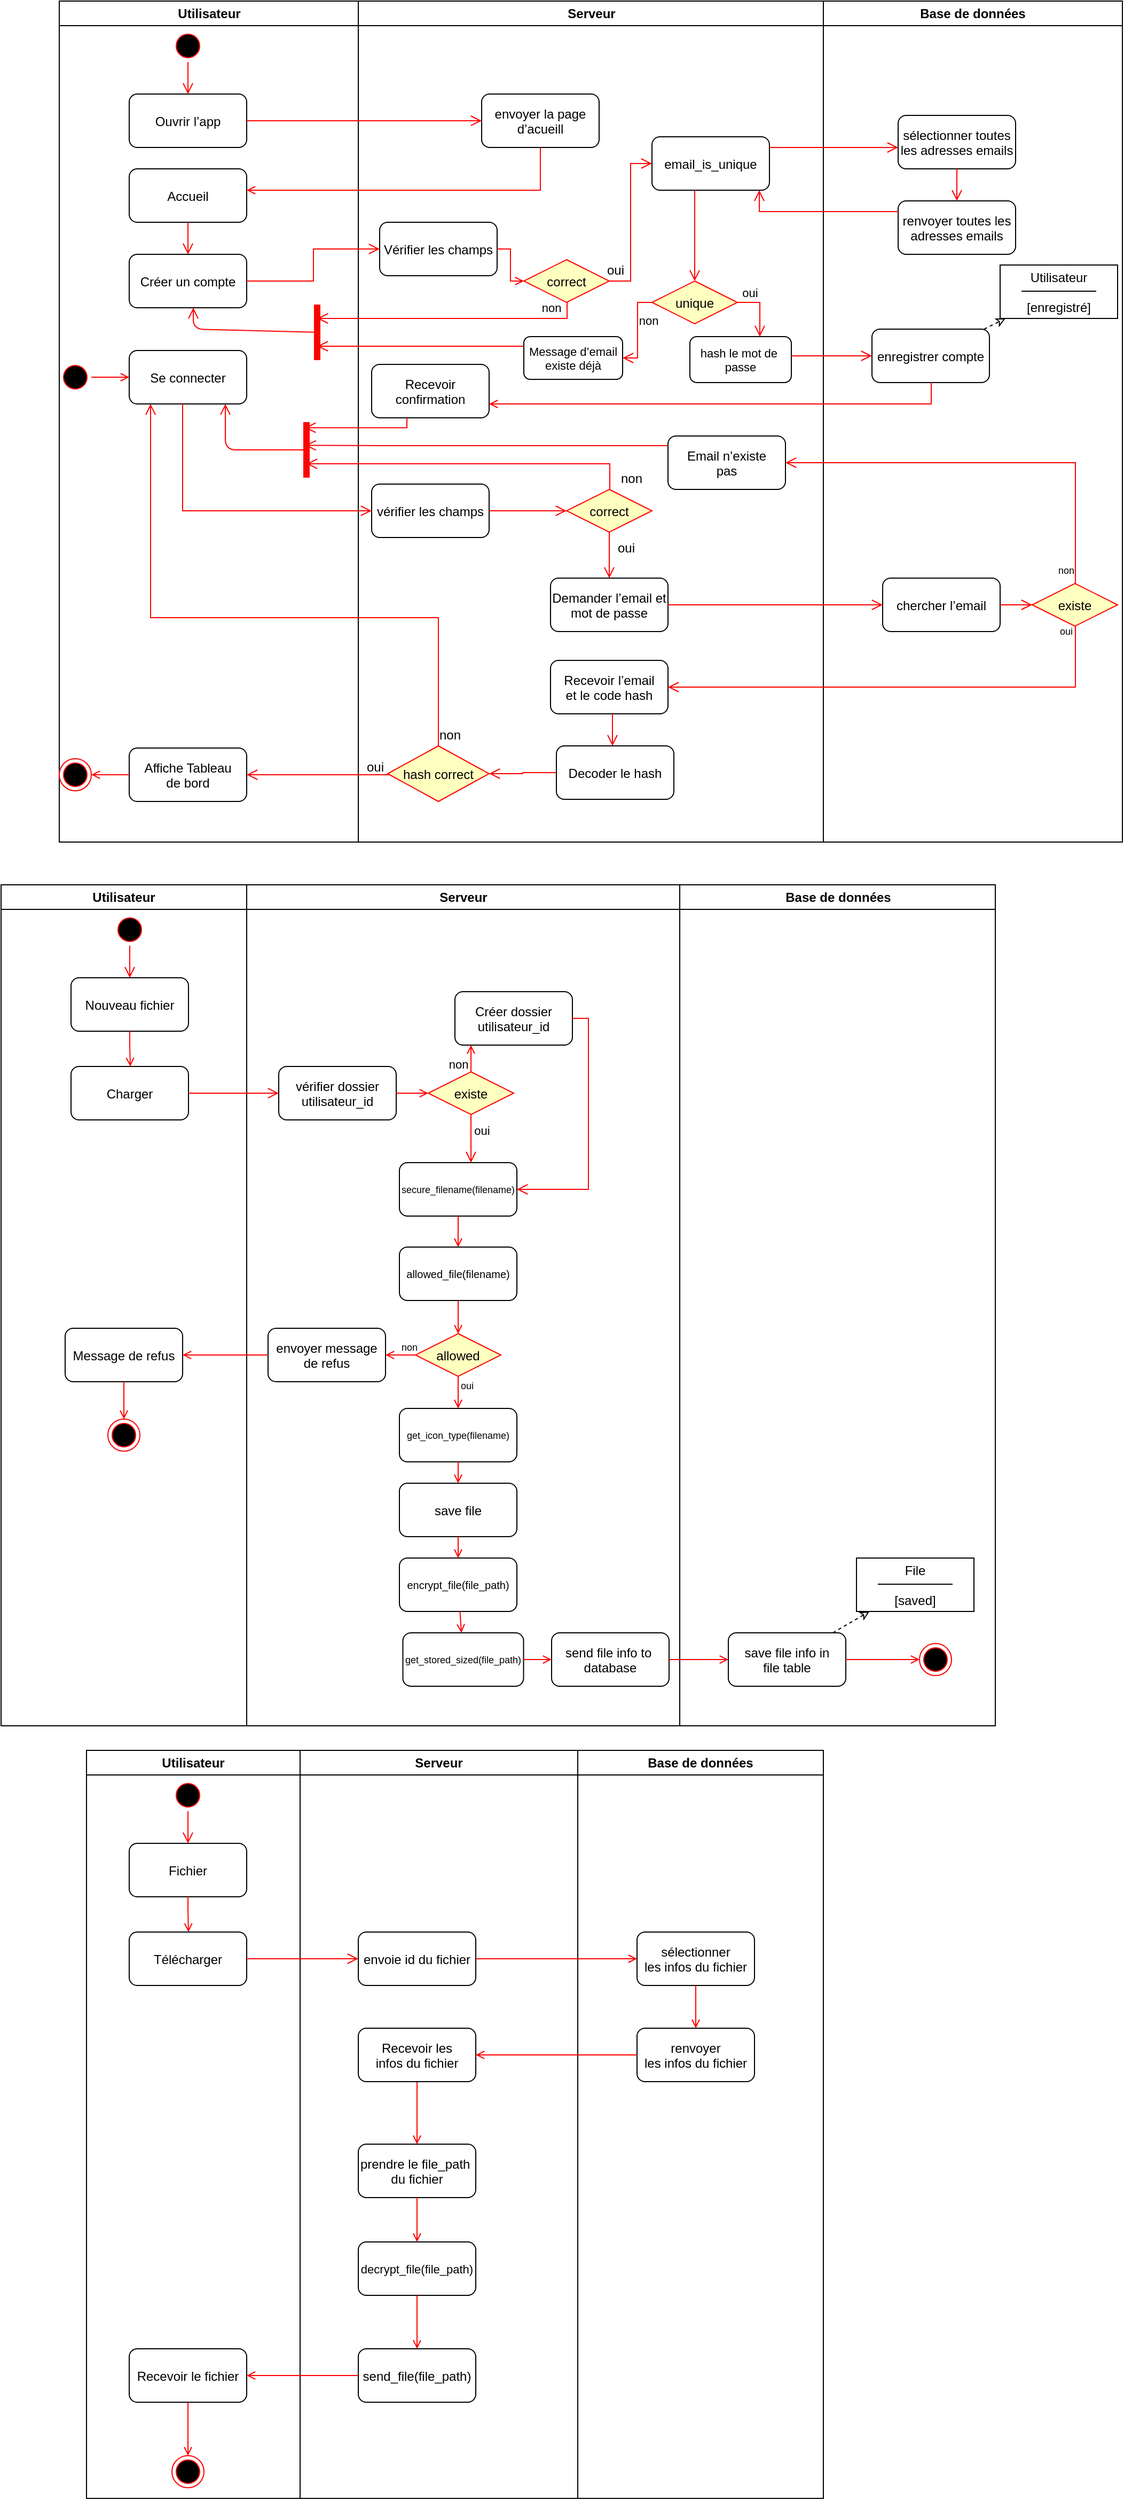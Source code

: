 <mxfile version="14.8.0" type="github">
  <diagram name="Page-1" id="e7e014a7-5840-1c2e-5031-d8a46d1fe8dd">
    <mxGraphModel dx="1650" dy="1030" grid="1" gridSize="10" guides="1" tooltips="1" connect="1" arrows="1" fold="1" page="1" pageScale="1" pageWidth="1169" pageHeight="826" background="none" math="0" shadow="0">
      <root>
        <mxCell id="0" />
        <mxCell id="1" parent="0" />
        <mxCell id="2" value="Utilisateur" style="swimlane;whiteSpace=wrap" parent="1" vertex="1">
          <mxGeometry x="164.5" y="23" width="280" height="787" as="geometry" />
        </mxCell>
        <mxCell id="5" value="" style="ellipse;shape=startState;fillColor=#000000;strokeColor=#ff0000;" parent="2" vertex="1">
          <mxGeometry x="105.5" y="27" width="30" height="30" as="geometry" />
        </mxCell>
        <mxCell id="1L8sxUJ_vTBAiF3x8-e7-41" value="Ouvrir l’app" style="rounded=1;" vertex="1" parent="2">
          <mxGeometry x="65.5" y="87" width="110" height="50" as="geometry" />
        </mxCell>
        <mxCell id="1L8sxUJ_vTBAiF3x8-e7-42" value="" style="edgeStyle=elbowEdgeStyle;elbow=horizontal;verticalAlign=bottom;endArrow=open;endSize=8;strokeColor=#FF0000;endFill=1;rounded=0" edge="1" parent="2" source="5" target="1L8sxUJ_vTBAiF3x8-e7-41">
          <mxGeometry x="-65" y="24" as="geometry">
            <mxPoint x="115" y="117" as="targetPoint" />
            <mxPoint x="114.5" y="77" as="sourcePoint" />
          </mxGeometry>
        </mxCell>
        <mxCell id="1L8sxUJ_vTBAiF3x8-e7-44" value="Accueil" style="rounded=1;" vertex="1" parent="2">
          <mxGeometry x="65.5" y="157" width="110" height="50" as="geometry" />
        </mxCell>
        <mxCell id="1L8sxUJ_vTBAiF3x8-e7-48" value="" style="edgeStyle=elbowEdgeStyle;elbow=horizontal;verticalAlign=bottom;endArrow=open;endSize=8;strokeColor=#FF0000;endFill=1;rounded=0" edge="1" target="1L8sxUJ_vTBAiF3x8-e7-49" parent="2" source="1L8sxUJ_vTBAiF3x8-e7-44">
          <mxGeometry x="-65" y="191" as="geometry">
            <mxPoint x="115" y="284" as="targetPoint" />
            <mxPoint x="285" y="247.0" as="sourcePoint" />
          </mxGeometry>
        </mxCell>
        <mxCell id="1L8sxUJ_vTBAiF3x8-e7-49" value="Créer un compte" style="rounded=1;" vertex="1" parent="2">
          <mxGeometry x="65.5" y="237" width="110" height="50" as="geometry" />
        </mxCell>
        <mxCell id="1L8sxUJ_vTBAiF3x8-e7-61" value="Se connecter" style="rounded=1;" vertex="1" parent="2">
          <mxGeometry x="65.5" y="327" width="110" height="50" as="geometry" />
        </mxCell>
        <mxCell id="1L8sxUJ_vTBAiF3x8-e7-72" value="" style="ellipse;shape=startState;fillColor=#000000;strokeColor=#ff0000;" vertex="1" parent="2">
          <mxGeometry y="337" width="30" height="30" as="geometry" />
        </mxCell>
        <mxCell id="1L8sxUJ_vTBAiF3x8-e7-73" value="" style="endArrow=open;strokeColor=#FF0000;endFill=1;rounded=0" edge="1" source="1L8sxUJ_vTBAiF3x8-e7-72" parent="2" target="1L8sxUJ_vTBAiF3x8-e7-61">
          <mxGeometry relative="1" as="geometry">
            <mxPoint x="185.5" y="366.8" as="targetPoint" />
          </mxGeometry>
        </mxCell>
        <mxCell id="1L8sxUJ_vTBAiF3x8-e7-89" value="Affiche Tableau &#xa;de bord" style="rounded=1;" vertex="1" parent="2">
          <mxGeometry x="65.5" y="699" width="110" height="50" as="geometry" />
        </mxCell>
        <mxCell id="38" value="" style="ellipse;shape=endState;fillColor=#000000;strokeColor=#ff0000" parent="2" vertex="1">
          <mxGeometry y="709" width="30" height="30" as="geometry" />
        </mxCell>
        <mxCell id="1L8sxUJ_vTBAiF3x8-e7-202" value="" style="endArrow=open;strokeColor=#FF0000;endFill=1;rounded=0;entryX=1;entryY=0.5;entryDx=0;entryDy=0;" edge="1" parent="2" source="1L8sxUJ_vTBAiF3x8-e7-89" target="38">
          <mxGeometry relative="1" as="geometry">
            <mxPoint x="350.5" y="1567" as="sourcePoint" />
            <mxPoint x="350.5" y="1597" as="targetPoint" />
          </mxGeometry>
        </mxCell>
        <mxCell id="3" value="Serveur" style="swimlane;whiteSpace=wrap" parent="1" vertex="1">
          <mxGeometry x="444.5" y="23" width="435.5" height="787" as="geometry" />
        </mxCell>
        <mxCell id="15" value="envoyer la page&#xa;d’acueill" style="rounded=1;" parent="3" vertex="1">
          <mxGeometry x="115.5" y="87" width="110" height="50" as="geometry" />
        </mxCell>
        <mxCell id="1L8sxUJ_vTBAiF3x8-e7-50" value="Vérifier les champs" style="rounded=1;" vertex="1" parent="3">
          <mxGeometry x="20" y="207" width="110" height="50" as="geometry" />
        </mxCell>
        <mxCell id="1L8sxUJ_vTBAiF3x8-e7-51" value="correct" style="rhombus;fillColor=#ffffc0;strokeColor=#ff0000;" vertex="1" parent="3">
          <mxGeometry x="155" y="242" width="80" height="40" as="geometry" />
        </mxCell>
        <mxCell id="1L8sxUJ_vTBAiF3x8-e7-52" value="" style="endArrow=open;strokeColor=#FF0000;endFill=1;rounded=0;edgeStyle=orthogonalEdgeStyle;" edge="1" source="1L8sxUJ_vTBAiF3x8-e7-50" target="1L8sxUJ_vTBAiF3x8-e7-51" parent="3">
          <mxGeometry relative="1" as="geometry" />
        </mxCell>
        <mxCell id="1L8sxUJ_vTBAiF3x8-e7-56" value="hash le mot de &#xa;passe" style="rounded=1;fontSize=11;" vertex="1" parent="3">
          <mxGeometry x="310.5" y="314" width="95" height="43" as="geometry" />
        </mxCell>
        <mxCell id="1L8sxUJ_vTBAiF3x8-e7-54" value="" style="edgeStyle=elbowEdgeStyle;elbow=horizontal;verticalAlign=bottom;endArrow=open;endSize=8;strokeColor=#FF0000;endFill=1;rounded=0" edge="1" parent="3" source="1L8sxUJ_vTBAiF3x8-e7-51" target="1L8sxUJ_vTBAiF3x8-e7-268">
          <mxGeometry x="-139.5" y="387" as="geometry">
            <mxPoint x="205.5" y="357" as="targetPoint" />
            <mxPoint x="40" y="440" as="sourcePoint" />
          </mxGeometry>
        </mxCell>
        <mxCell id="1L8sxUJ_vTBAiF3x8-e7-64" value="vérifier les champs" style="rounded=1;" vertex="1" parent="3">
          <mxGeometry x="12.5" y="452" width="110" height="50" as="geometry" />
        </mxCell>
        <mxCell id="1L8sxUJ_vTBAiF3x8-e7-66" value="correct" style="rhombus;fillColor=#ffffc0;strokeColor=#ff0000;" vertex="1" parent="3">
          <mxGeometry x="195" y="457" width="80" height="40" as="geometry" />
        </mxCell>
        <mxCell id="1L8sxUJ_vTBAiF3x8-e7-68" value="non" style="text;html=1;align=center;verticalAlign=middle;resizable=0;points=[];autosize=1;strokeColor=none;" vertex="1" parent="3">
          <mxGeometry x="235" y="437" width="40" height="20" as="geometry" />
        </mxCell>
        <mxCell id="1L8sxUJ_vTBAiF3x8-e7-70" value="oui" style="text;html=1;align=center;verticalAlign=middle;resizable=0;points=[];autosize=1;strokeColor=none;" vertex="1" parent="3">
          <mxGeometry x="225.5" y="242" width="30" height="20" as="geometry" />
        </mxCell>
        <mxCell id="1L8sxUJ_vTBAiF3x8-e7-74" value="" style="edgeStyle=elbowEdgeStyle;elbow=horizontal;verticalAlign=bottom;endArrow=open;endSize=8;strokeColor=#FF0000;endFill=1;rounded=0" edge="1" parent="3" source="1L8sxUJ_vTBAiF3x8-e7-64" target="1L8sxUJ_vTBAiF3x8-e7-66">
          <mxGeometry x="-139.5" y="387" as="geometry">
            <mxPoint x="90" y="617" as="targetPoint" />
            <mxPoint x="90" y="560" as="sourcePoint" />
          </mxGeometry>
        </mxCell>
        <mxCell id="1L8sxUJ_vTBAiF3x8-e7-78" value="oui" style="text;html=1;align=center;verticalAlign=middle;resizable=0;points=[];autosize=1;strokeColor=none;" vertex="1" parent="3">
          <mxGeometry x="235" y="502" width="30" height="20" as="geometry" />
        </mxCell>
        <mxCell id="1L8sxUJ_vTBAiF3x8-e7-75" value="Demander l’email et&#xa;mot de passe" style="rounded=1;" vertex="1" parent="3">
          <mxGeometry x="180" y="540" width="110" height="50" as="geometry" />
        </mxCell>
        <mxCell id="1L8sxUJ_vTBAiF3x8-e7-77" value="" style="edgeStyle=elbowEdgeStyle;elbow=horizontal;verticalAlign=bottom;endArrow=open;endSize=8;strokeColor=#FF0000;endFill=1;rounded=0" edge="1" parent="3" source="1L8sxUJ_vTBAiF3x8-e7-66" target="1L8sxUJ_vTBAiF3x8-e7-75">
          <mxGeometry x="-129.5" y="397" as="geometry">
            <mxPoint x="619.5" y="495" as="targetPoint" />
            <mxPoint x="594.5" y="495" as="sourcePoint" />
          </mxGeometry>
        </mxCell>
        <mxCell id="1L8sxUJ_vTBAiF3x8-e7-84" value="Recevoir l’email&#xa;et le code hash" style="rounded=1;" vertex="1" parent="3">
          <mxGeometry x="180" y="617" width="110" height="50" as="geometry" />
        </mxCell>
        <mxCell id="1L8sxUJ_vTBAiF3x8-e7-85" value="Decoder le hash" style="rounded=1;" vertex="1" parent="3">
          <mxGeometry x="185.5" y="697" width="110" height="50" as="geometry" />
        </mxCell>
        <mxCell id="1L8sxUJ_vTBAiF3x8-e7-86" value="" style="edgeStyle=elbowEdgeStyle;elbow=horizontal;verticalAlign=bottom;endArrow=open;endSize=8;strokeColor=#FF0000;endFill=1;rounded=0" edge="1" parent="3" source="1L8sxUJ_vTBAiF3x8-e7-84" target="1L8sxUJ_vTBAiF3x8-e7-85">
          <mxGeometry x="-119.5" y="427" as="geometry">
            <mxPoint x="660" y="560" as="targetPoint" />
            <mxPoint x="660" y="534.75" as="sourcePoint" />
          </mxGeometry>
        </mxCell>
        <mxCell id="1L8sxUJ_vTBAiF3x8-e7-87" value="hash correct" style="rhombus;fillColor=#ffffc0;strokeColor=#ff0000;" vertex="1" parent="3">
          <mxGeometry x="27.5" y="697" width="95" height="52" as="geometry" />
        </mxCell>
        <mxCell id="1L8sxUJ_vTBAiF3x8-e7-88" value="" style="edgeStyle=elbowEdgeStyle;elbow=horizontal;verticalAlign=bottom;endArrow=open;endSize=8;strokeColor=#FF0000;endFill=1;rounded=0" edge="1" parent="3" source="1L8sxUJ_vTBAiF3x8-e7-85" target="1L8sxUJ_vTBAiF3x8-e7-87">
          <mxGeometry x="-119.5" y="427" as="geometry">
            <mxPoint x="660" y="560" as="targetPoint" />
            <mxPoint x="660" y="534.75" as="sourcePoint" />
          </mxGeometry>
        </mxCell>
        <mxCell id="1L8sxUJ_vTBAiF3x8-e7-90" value="oui" style="text;html=1;align=center;verticalAlign=middle;resizable=0;points=[];autosize=1;strokeColor=none;" vertex="1" parent="3">
          <mxGeometry x="0.5" y="707" width="30" height="20" as="geometry" />
        </mxCell>
        <mxCell id="1L8sxUJ_vTBAiF3x8-e7-92" value="non" style="text;html=1;align=center;verticalAlign=middle;resizable=0;points=[];autosize=1;strokeColor=none;" vertex="1" parent="3">
          <mxGeometry x="65.5" y="677" width="40" height="20" as="geometry" />
        </mxCell>
        <mxCell id="1L8sxUJ_vTBAiF3x8-e7-97" value="Recevoir &#xa;confirmation" style="rounded=1;" vertex="1" parent="3">
          <mxGeometry x="12.5" y="340" width="110" height="50" as="geometry" />
        </mxCell>
        <mxCell id="1L8sxUJ_vTBAiF3x8-e7-213" value="Email n’existe&#xa;pas" style="rounded=1;" vertex="1" parent="3">
          <mxGeometry x="290" y="407" width="110" height="50" as="geometry" />
        </mxCell>
        <mxCell id="1L8sxUJ_vTBAiF3x8-e7-268" value="email_is_unique" style="rounded=1;" vertex="1" parent="3">
          <mxGeometry x="275" y="127" width="110" height="50" as="geometry" />
        </mxCell>
        <mxCell id="1L8sxUJ_vTBAiF3x8-e7-269" value="unique" style="rhombus;fillColor=#ffffc0;strokeColor=#ff0000;" vertex="1" parent="3">
          <mxGeometry x="275" y="262" width="80" height="40" as="geometry" />
        </mxCell>
        <mxCell id="1L8sxUJ_vTBAiF3x8-e7-270" value="" style="edgeStyle=elbowEdgeStyle;elbow=horizontal;verticalAlign=bottom;endArrow=open;endSize=8;strokeColor=#FF0000;endFill=1;rounded=0" edge="1" parent="3" source="1L8sxUJ_vTBAiF3x8-e7-268" target="1L8sxUJ_vTBAiF3x8-e7-269">
          <mxGeometry x="-129.5" y="397" as="geometry">
            <mxPoint x="729.5" y="250" as="targetPoint" />
            <mxPoint x="699.5" y="295.0" as="sourcePoint" />
            <Array as="points">
              <mxPoint x="315" y="217" />
            </Array>
          </mxGeometry>
        </mxCell>
        <mxCell id="1L8sxUJ_vTBAiF3x8-e7-272" value="" style="edgeStyle=orthogonalEdgeStyle;verticalAlign=bottom;endArrow=open;endSize=8;strokeColor=#FF0000;endFill=1;rounded=0" edge="1" parent="3" source="1L8sxUJ_vTBAiF3x8-e7-269" target="1L8sxUJ_vTBAiF3x8-e7-56">
          <mxGeometry x="-564" y="384" as="geometry">
            <mxPoint x="339.5" y="277" as="targetPoint" />
            <mxPoint x="358.5" y="282" as="sourcePoint" />
            <Array as="points">
              <mxPoint x="376" y="282" />
            </Array>
          </mxGeometry>
        </mxCell>
        <mxCell id="1L8sxUJ_vTBAiF3x8-e7-273" value="oui" style="edgeLabel;html=1;align=center;verticalAlign=middle;resizable=0;points=[];fontSize=11;" vertex="1" connectable="0" parent="1L8sxUJ_vTBAiF3x8-e7-272">
          <mxGeometry relative="1" as="geometry">
            <mxPoint x="-10" y="-15" as="offset" />
          </mxGeometry>
        </mxCell>
        <mxCell id="1L8sxUJ_vTBAiF3x8-e7-308" value="Message d’email &#xa;existe déjà" style="rounded=1;fontSize=11;" vertex="1" parent="3">
          <mxGeometry x="155" y="314" width="92.5" height="40" as="geometry" />
        </mxCell>
        <mxCell id="1L8sxUJ_vTBAiF3x8-e7-277" value="" style="edgeStyle=elbowEdgeStyle;elbow=horizontal;verticalAlign=bottom;endArrow=open;endSize=8;strokeColor=#FF0000;endFill=1;rounded=0" edge="1" parent="3" source="1L8sxUJ_vTBAiF3x8-e7-269" target="1L8sxUJ_vTBAiF3x8-e7-308">
          <mxGeometry x="-534" y="414" as="geometry">
            <mxPoint x="225.5" y="307" as="targetPoint" />
            <mxPoint x="369.741" y="282" as="sourcePoint" />
          </mxGeometry>
        </mxCell>
        <mxCell id="1L8sxUJ_vTBAiF3x8-e7-309" value="non" style="edgeLabel;html=1;align=center;verticalAlign=middle;resizable=0;points=[];fontSize=11;" vertex="1" connectable="0" parent="1L8sxUJ_vTBAiF3x8-e7-277">
          <mxGeometry relative="1" as="geometry">
            <mxPoint x="10" y="-10" as="offset" />
          </mxGeometry>
        </mxCell>
        <mxCell id="4" value="Base de données" style="swimlane;whiteSpace=wrap" parent="1" vertex="1">
          <mxGeometry x="880" y="23" width="280" height="787" as="geometry" />
        </mxCell>
        <mxCell id="33" value="enregistrer compte" style="rounded=1;" parent="4" vertex="1">
          <mxGeometry x="45.5" y="307" width="110" height="50" as="geometry" />
        </mxCell>
        <mxCell id="1L8sxUJ_vTBAiF3x8-e7-79" value="chercher l’email" style="rounded=1;" vertex="1" parent="4">
          <mxGeometry x="55.5" y="540" width="110" height="50" as="geometry" />
        </mxCell>
        <mxCell id="1L8sxUJ_vTBAiF3x8-e7-81" value="existe" style="rhombus;fillColor=#ffffc0;strokeColor=#ff0000;" vertex="1" parent="4">
          <mxGeometry x="195.5" y="545" width="80" height="40" as="geometry" />
        </mxCell>
        <mxCell id="1L8sxUJ_vTBAiF3x8-e7-82" value="" style="edgeStyle=elbowEdgeStyle;elbow=horizontal;verticalAlign=bottom;endArrow=open;endSize=8;strokeColor=#FF0000;endFill=1;rounded=0" edge="1" parent="4" source="1L8sxUJ_vTBAiF3x8-e7-79" target="1L8sxUJ_vTBAiF3x8-e7-81">
          <mxGeometry x="-204" y="400" as="geometry">
            <mxPoint x="241" y="525" as="targetPoint" />
            <mxPoint x="175.5" y="525" as="sourcePoint" />
          </mxGeometry>
        </mxCell>
        <mxCell id="1L8sxUJ_vTBAiF3x8-e7-94" value="Utilisateur&#xa;&#xa;[enregistré]" style="" vertex="1" parent="4">
          <mxGeometry x="165.5" y="247" width="110" height="50" as="geometry" />
        </mxCell>
        <mxCell id="1L8sxUJ_vTBAiF3x8-e7-93" value="" style="html=1;verticalAlign=bottom;endArrow=classic;dashed=1;endFill=0;" edge="1" parent="4" source="33" target="1L8sxUJ_vTBAiF3x8-e7-94">
          <mxGeometry width="80" relative="1" as="geometry">
            <mxPoint x="200" y="367" as="sourcePoint" />
            <mxPoint x="205.5" y="387" as="targetPoint" />
          </mxGeometry>
        </mxCell>
        <mxCell id="1L8sxUJ_vTBAiF3x8-e7-96" value="" style="endArrow=none;html=1;" edge="1" parent="4">
          <mxGeometry width="50" height="50" relative="1" as="geometry">
            <mxPoint x="185.5" y="271.5" as="sourcePoint" />
            <mxPoint x="255.5" y="271.5" as="targetPoint" />
          </mxGeometry>
        </mxCell>
        <mxCell id="1L8sxUJ_vTBAiF3x8-e7-274" value="sélectionner toutes &#xa;les adresses emails" style="rounded=1;" vertex="1" parent="4">
          <mxGeometry x="70" y="107" width="110" height="50" as="geometry" />
        </mxCell>
        <mxCell id="1L8sxUJ_vTBAiF3x8-e7-316" value="renvoyer toutes les&#xa;adresses emails" style="rounded=1;" vertex="1" parent="4">
          <mxGeometry x="70" y="187" width="110" height="50" as="geometry" />
        </mxCell>
        <mxCell id="1L8sxUJ_vTBAiF3x8-e7-317" value="" style="edgeStyle=elbowEdgeStyle;elbow=horizontal;verticalAlign=bottom;endArrow=open;endSize=8;strokeColor=#FF0000;endFill=1;rounded=0" edge="1" parent="4" source="1L8sxUJ_vTBAiF3x8-e7-274" target="1L8sxUJ_vTBAiF3x8-e7-316">
          <mxGeometry x="-979.5" y="404" as="geometry">
            <mxPoint x="90" y="157" as="targetPoint" />
            <mxPoint x="-20" y="157" as="sourcePoint" />
            <Array as="points">
              <mxPoint x="110" y="197" />
              <mxPoint x="20" y="157" />
            </Array>
          </mxGeometry>
        </mxCell>
        <mxCell id="1L8sxUJ_vTBAiF3x8-e7-43" value="" style="edgeStyle=elbowEdgeStyle;elbow=horizontal;verticalAlign=bottom;endArrow=open;endSize=8;strokeColor=#FF0000;endFill=1;rounded=0" edge="1" parent="1" source="1L8sxUJ_vTBAiF3x8-e7-41" target="15">
          <mxGeometry x="289.5" y="200" as="geometry">
            <mxPoint x="460" y="135" as="targetPoint" />
            <mxPoint x="469" y="253" as="sourcePoint" />
          </mxGeometry>
        </mxCell>
        <mxCell id="1L8sxUJ_vTBAiF3x8-e7-45" value="" style="endArrow=open;strokeColor=#FF0000;endFill=1;rounded=0;edgeStyle=orthogonalEdgeStyle;" edge="1" parent="1" source="15" target="1L8sxUJ_vTBAiF3x8-e7-44">
          <mxGeometry relative="1" as="geometry">
            <mxPoint x="974" y="193.0" as="sourcePoint" />
            <mxPoint x="974" y="276" as="targetPoint" />
            <Array as="points">
              <mxPoint x="615" y="200" />
            </Array>
          </mxGeometry>
        </mxCell>
        <mxCell id="1L8sxUJ_vTBAiF3x8-e7-53" value="" style="edgeStyle=elbowEdgeStyle;elbow=horizontal;verticalAlign=bottom;endArrow=open;endSize=8;strokeColor=#FF0000;endFill=1;rounded=0" edge="1" parent="1" source="1L8sxUJ_vTBAiF3x8-e7-49" target="1L8sxUJ_vTBAiF3x8-e7-50">
          <mxGeometry x="305" y="410" as="geometry">
            <mxPoint x="484.794" y="503" as="targetPoint" />
            <mxPoint x="484.5" y="463" as="sourcePoint" />
          </mxGeometry>
        </mxCell>
        <mxCell id="1L8sxUJ_vTBAiF3x8-e7-57" value="" style="edgeStyle=elbowEdgeStyle;elbow=horizontal;verticalAlign=bottom;endArrow=open;endSize=8;strokeColor=#FF0000;endFill=1;rounded=0;entryX=0.25;entryY=0.5;entryDx=0;entryDy=0;entryPerimeter=0;" edge="1" parent="1" source="1L8sxUJ_vTBAiF3x8-e7-51" target="1L8sxUJ_vTBAiF3x8-e7-311">
          <mxGeometry x="140.59" y="212.4" as="geometry">
            <mxPoint x="650.09" y="205.4" as="targetPoint" />
            <mxPoint x="650.384" y="130.003" as="sourcePoint" />
            <Array as="points">
              <mxPoint x="640" y="330" />
              <mxPoint x="320" y="240" />
              <mxPoint x="520" y="240" />
            </Array>
          </mxGeometry>
        </mxCell>
        <mxCell id="1L8sxUJ_vTBAiF3x8-e7-314" value="non" style="edgeLabel;html=1;align=center;verticalAlign=middle;resizable=0;points=[];fontSize=11;" vertex="1" connectable="0" parent="1L8sxUJ_vTBAiF3x8-e7-57">
          <mxGeometry relative="1" as="geometry">
            <mxPoint x="94" y="-10" as="offset" />
          </mxGeometry>
        </mxCell>
        <mxCell id="1L8sxUJ_vTBAiF3x8-e7-62" value="" style="edgeStyle=elbowEdgeStyle;elbow=horizontal;verticalAlign=bottom;endArrow=open;endSize=8;strokeColor=#FF0000;endFill=1;rounded=0;entryX=0.101;entryY=0.747;entryDx=0;entryDy=0;entryPerimeter=0;" edge="1" parent="1" source="1L8sxUJ_vTBAiF3x8-e7-97" target="1L8sxUJ_vTBAiF3x8-e7-216">
          <mxGeometry x="305" y="410" as="geometry">
            <mxPoint x="400" y="410" as="targetPoint" />
            <mxPoint x="529.5" y="362.5" as="sourcePoint" />
            <Array as="points">
              <mxPoint x="490" y="410" />
              <mxPoint x="460" y="363" />
              <mxPoint x="480" y="355" />
              <mxPoint x="390" y="355" />
              <mxPoint x="610" y="450" />
            </Array>
          </mxGeometry>
        </mxCell>
        <mxCell id="1L8sxUJ_vTBAiF3x8-e7-63" value="" style="edgeStyle=elbowEdgeStyle;elbow=horizontal;verticalAlign=bottom;endArrow=open;endSize=8;strokeColor=#FF0000;endFill=1;rounded=0;" edge="1" parent="1" source="1L8sxUJ_vTBAiF3x8-e7-56" target="33">
          <mxGeometry x="295" y="463.66" as="geometry">
            <mxPoint x="330" y="416.66" as="targetPoint" />
            <mxPoint x="519.5" y="416.16" as="sourcePoint" />
            <Array as="points">
              <mxPoint x="870" y="355" />
              <mxPoint x="890" y="370" />
              <mxPoint x="650" y="390" />
              <mxPoint x="750" y="360" />
              <mxPoint x="730" y="375" />
              <mxPoint x="500" y="430" />
              <mxPoint x="560" y="410" />
              <mxPoint x="450" y="416.66" />
              <mxPoint x="470" y="408.66" />
              <mxPoint x="380" y="408.66" />
              <mxPoint x="600" y="503.66" />
            </Array>
          </mxGeometry>
        </mxCell>
        <mxCell id="1L8sxUJ_vTBAiF3x8-e7-65" value="" style="edgeStyle=elbowEdgeStyle;elbow=horizontal;verticalAlign=bottom;endArrow=open;endSize=8;strokeColor=#FF0000;endFill=1;rounded=0" edge="1" parent="1" source="1L8sxUJ_vTBAiF3x8-e7-61" target="1L8sxUJ_vTBAiF3x8-e7-64">
          <mxGeometry x="305" y="410" as="geometry">
            <mxPoint x="484.5" y="640" as="targetPoint" />
            <mxPoint x="484.5" y="463" as="sourcePoint" />
            <Array as="points">
              <mxPoint x="280" y="390" />
            </Array>
          </mxGeometry>
        </mxCell>
        <mxCell id="1L8sxUJ_vTBAiF3x8-e7-67" value="" style="edgeStyle=elbowEdgeStyle;verticalAlign=bottom;endArrow=open;endSize=8;strokeColor=#FF0000;endFill=1;rounded=0;entryX=0.75;entryY=0.5;entryDx=0;entryDy=0;entryPerimeter=0;" edge="1" parent="1" source="1L8sxUJ_vTBAiF3x8-e7-66" target="1L8sxUJ_vTBAiF3x8-e7-216">
          <mxGeometry x="130.59" y="383.4" as="geometry">
            <mxPoint x="580" y="450" as="targetPoint" />
            <mxPoint x="639.5" y="436" as="sourcePoint" />
            <Array as="points">
              <mxPoint x="680" y="460" />
            </Array>
          </mxGeometry>
        </mxCell>
        <mxCell id="1L8sxUJ_vTBAiF3x8-e7-80" value="" style="edgeStyle=elbowEdgeStyle;elbow=horizontal;verticalAlign=bottom;endArrow=open;endSize=8;strokeColor=#FF0000;endFill=1;rounded=0" edge="1" parent="1" source="1L8sxUJ_vTBAiF3x8-e7-75" target="1L8sxUJ_vTBAiF3x8-e7-79">
          <mxGeometry x="325" y="450" as="geometry">
            <mxPoint x="770" y="558" as="targetPoint" />
            <mxPoint x="1104.5" y="557.75" as="sourcePoint" />
          </mxGeometry>
        </mxCell>
        <mxCell id="6" value="" style="edgeStyle=elbowEdgeStyle;elbow=horizontal;verticalAlign=bottom;endArrow=open;endSize=8;strokeColor=#FF0000;endFill=1;rounded=0" parent="1" source="1L8sxUJ_vTBAiF3x8-e7-87" target="1L8sxUJ_vTBAiF3x8-e7-89" edge="1">
          <mxGeometry x="330" y="500" as="geometry">
            <mxPoint x="350" y="760" as="targetPoint" />
            <mxPoint x="395" y="650" as="sourcePoint" />
            <Array as="points">
              <mxPoint x="430" y="747" />
            </Array>
          </mxGeometry>
        </mxCell>
        <mxCell id="1L8sxUJ_vTBAiF3x8-e7-83" value="" style="edgeStyle=elbowEdgeStyle;elbow=horizontal;verticalAlign=bottom;endArrow=open;endSize=8;strokeColor=#FF0000;endFill=1;rounded=0" edge="1" parent="1" source="1L8sxUJ_vTBAiF3x8-e7-81" target="1L8sxUJ_vTBAiF3x8-e7-84">
          <mxGeometry x="480.5" y="485" as="geometry">
            <mxPoint x="925.5" y="610" as="targetPoint" />
            <mxPoint x="860" y="610" as="sourcePoint" />
            <Array as="points">
              <mxPoint x="1116" y="630" />
              <mxPoint x="1130" y="630" />
              <mxPoint x="1090" y="665" />
              <mxPoint x="810" y="665" />
              <mxPoint x="1090" y="640" />
              <mxPoint x="1050" y="630" />
              <mxPoint x="1036" y="590" />
            </Array>
          </mxGeometry>
        </mxCell>
        <mxCell id="1L8sxUJ_vTBAiF3x8-e7-212" value="oui" style="edgeLabel;html=1;align=center;verticalAlign=middle;resizable=0;points=[];fontSize=9;" vertex="1" connectable="0" parent="1L8sxUJ_vTBAiF3x8-e7-83">
          <mxGeometry relative="1" as="geometry">
            <mxPoint x="153" y="-52" as="offset" />
          </mxGeometry>
        </mxCell>
        <mxCell id="1L8sxUJ_vTBAiF3x8-e7-91" value="" style="edgeStyle=orthogonalEdgeStyle;elbow=horizontal;verticalAlign=bottom;endArrow=open;endSize=8;strokeColor=#FF0000;endFill=1;rounded=0" edge="1" parent="1" source="1L8sxUJ_vTBAiF3x8-e7-87" target="1L8sxUJ_vTBAiF3x8-e7-61">
          <mxGeometry x="335" y="440" as="geometry">
            <mxPoint x="370" y="540" as="targetPoint" />
            <mxPoint x="1104.5" y="683" as="sourcePoint" />
            <Array as="points">
              <mxPoint x="520" y="600" />
              <mxPoint x="250" y="600" />
            </Array>
          </mxGeometry>
        </mxCell>
        <mxCell id="1L8sxUJ_vTBAiF3x8-e7-98" value="" style="endArrow=open;strokeColor=#FF0000;endFill=1;rounded=0;edgeStyle=elbowEdgeStyle;" edge="1" parent="1" source="33" target="1L8sxUJ_vTBAiF3x8-e7-97">
          <mxGeometry relative="1" as="geometry">
            <mxPoint x="820" y="659.995" as="sourcePoint" />
            <mxPoint x="919.5" y="687.305" as="targetPoint" />
            <Array as="points">
              <mxPoint x="981" y="400" />
              <mxPoint x="830" y="400" />
              <mxPoint x="590" y="400" />
              <mxPoint x="981" y="410" />
              <mxPoint x="700" y="410" />
              <mxPoint x="981" y="420" />
              <mxPoint x="1000" y="420" />
              <mxPoint x="830" y="410" />
              <mxPoint x="800" y="410" />
              <mxPoint x="825" y="405" />
            </Array>
          </mxGeometry>
        </mxCell>
        <mxCell id="1L8sxUJ_vTBAiF3x8-e7-104" value="Utilisateur" style="swimlane;whiteSpace=wrap" vertex="1" parent="1">
          <mxGeometry x="110" y="850" width="230" height="787" as="geometry" />
        </mxCell>
        <mxCell id="1L8sxUJ_vTBAiF3x8-e7-105" value="" style="ellipse;shape=startState;fillColor=#000000;strokeColor=#ff0000;" vertex="1" parent="1L8sxUJ_vTBAiF3x8-e7-104">
          <mxGeometry x="105.5" y="27" width="30" height="30" as="geometry" />
        </mxCell>
        <mxCell id="1L8sxUJ_vTBAiF3x8-e7-106" value="Nouveau fichier" style="rounded=1;" vertex="1" parent="1L8sxUJ_vTBAiF3x8-e7-104">
          <mxGeometry x="65.5" y="87" width="110" height="50" as="geometry" />
        </mxCell>
        <mxCell id="1L8sxUJ_vTBAiF3x8-e7-107" value="" style="edgeStyle=elbowEdgeStyle;elbow=horizontal;verticalAlign=bottom;endArrow=open;endSize=8;strokeColor=#FF0000;endFill=1;rounded=0" edge="1" parent="1L8sxUJ_vTBAiF3x8-e7-104" source="1L8sxUJ_vTBAiF3x8-e7-105" target="1L8sxUJ_vTBAiF3x8-e7-106">
          <mxGeometry x="-65" y="24" as="geometry">
            <mxPoint x="115" y="117" as="targetPoint" />
            <mxPoint x="114.5" y="77" as="sourcePoint" />
          </mxGeometry>
        </mxCell>
        <mxCell id="1L8sxUJ_vTBAiF3x8-e7-108" value="Charger" style="rounded=1;" vertex="1" parent="1L8sxUJ_vTBAiF3x8-e7-104">
          <mxGeometry x="65.5" y="170" width="110" height="50" as="geometry" />
        </mxCell>
        <mxCell id="1L8sxUJ_vTBAiF3x8-e7-155" value="" style="endArrow=open;strokeColor=#FF0000;endFill=1;rounded=0;edgeStyle=orthogonalEdgeStyle;" edge="1" source="1L8sxUJ_vTBAiF3x8-e7-106" target="1L8sxUJ_vTBAiF3x8-e7-108" parent="1L8sxUJ_vTBAiF3x8-e7-104">
          <mxGeometry relative="1" as="geometry">
            <mxPoint x="809.5" y="170" as="sourcePoint" />
            <mxPoint x="809.5" y="253" as="targetPoint" />
            <Array as="points">
              <mxPoint x="121" y="150" />
              <mxPoint x="121" y="150" />
            </Array>
          </mxGeometry>
        </mxCell>
        <mxCell id="1L8sxUJ_vTBAiF3x8-e7-205" value="Message de refus" style="rounded=1;" vertex="1" parent="1L8sxUJ_vTBAiF3x8-e7-104">
          <mxGeometry x="60" y="415" width="110" height="50" as="geometry" />
        </mxCell>
        <mxCell id="1L8sxUJ_vTBAiF3x8-e7-208" value="" style="ellipse;shape=endState;fillColor=#000000;strokeColor=#ff0000" vertex="1" parent="1L8sxUJ_vTBAiF3x8-e7-104">
          <mxGeometry x="100" y="500" width="30" height="30" as="geometry" />
        </mxCell>
        <mxCell id="1L8sxUJ_vTBAiF3x8-e7-209" value="" style="endArrow=open;strokeColor=#FF0000;endFill=1;rounded=0;entryX=0.5;entryY=0;entryDx=0;entryDy=0;" edge="1" parent="1L8sxUJ_vTBAiF3x8-e7-104" target="1L8sxUJ_vTBAiF3x8-e7-208" source="1L8sxUJ_vTBAiF3x8-e7-205">
          <mxGeometry relative="1" as="geometry">
            <mxPoint x="20" y="515" as="sourcePoint" />
            <mxPoint x="115" y="490" as="targetPoint" />
          </mxGeometry>
        </mxCell>
        <mxCell id="1L8sxUJ_vTBAiF3x8-e7-116" value="Serveur" style="swimlane;whiteSpace=wrap" vertex="1" parent="1">
          <mxGeometry x="340" y="850" width="405.5" height="787" as="geometry" />
        </mxCell>
        <mxCell id="1L8sxUJ_vTBAiF3x8-e7-120" value="secure_filename(filename)" style="rounded=1;align=center;fontSize=9;" vertex="1" parent="1L8sxUJ_vTBAiF3x8-e7-116">
          <mxGeometry x="143" y="260" width="110" height="50" as="geometry" />
        </mxCell>
        <mxCell id="1L8sxUJ_vTBAiF3x8-e7-121" value="allowed" style="rhombus;fillColor=#ffffc0;strokeColor=#ff0000;" vertex="1" parent="1L8sxUJ_vTBAiF3x8-e7-116">
          <mxGeometry x="158" y="420" width="80" height="40" as="geometry" />
        </mxCell>
        <mxCell id="1L8sxUJ_vTBAiF3x8-e7-122" value="" style="endArrow=open;strokeColor=#FF0000;endFill=1;rounded=0" edge="1" parent="1L8sxUJ_vTBAiF3x8-e7-116" source="1L8sxUJ_vTBAiF3x8-e7-120" target="1L8sxUJ_vTBAiF3x8-e7-177">
          <mxGeometry relative="1" as="geometry" />
        </mxCell>
        <mxCell id="1L8sxUJ_vTBAiF3x8-e7-110" value="Créer dossier &#xa;utilisateur_id" style="rounded=1;" vertex="1" parent="1L8sxUJ_vTBAiF3x8-e7-116">
          <mxGeometry x="195" y="100" width="110" height="50" as="geometry" />
        </mxCell>
        <mxCell id="1L8sxUJ_vTBAiF3x8-e7-156" value="" style="edgeStyle=elbowEdgeStyle;elbow=horizontal;verticalAlign=bottom;endArrow=open;endSize=8;strokeColor=#FF0000;endFill=1;rounded=0" edge="1" source="1L8sxUJ_vTBAiF3x8-e7-110" target="1L8sxUJ_vTBAiF3x8-e7-120" parent="1L8sxUJ_vTBAiF3x8-e7-116">
          <mxGeometry x="-139.5" y="387" as="geometry">
            <mxPoint x="40.294" y="480" as="targetPoint" />
            <mxPoint x="40" y="440" as="sourcePoint" />
            <Array as="points">
              <mxPoint x="320" y="190" />
            </Array>
          </mxGeometry>
        </mxCell>
        <mxCell id="1L8sxUJ_vTBAiF3x8-e7-168" value="existe" style="rhombus;fillColor=#ffffc0;strokeColor=#ff0000;" vertex="1" parent="1L8sxUJ_vTBAiF3x8-e7-116">
          <mxGeometry x="170" y="175" width="80" height="40" as="geometry" />
        </mxCell>
        <mxCell id="1L8sxUJ_vTBAiF3x8-e7-169" value="" style="endArrow=open;strokeColor=#FF0000;endFill=1;rounded=0;edgeStyle=orthogonalEdgeStyle;" edge="1" parent="1L8sxUJ_vTBAiF3x8-e7-116" source="1L8sxUJ_vTBAiF3x8-e7-168" target="1L8sxUJ_vTBAiF3x8-e7-110">
          <mxGeometry relative="1" as="geometry">
            <mxPoint x="293.475" y="80" as="sourcePoint" />
            <mxPoint x="225.502" y="142.076" as="targetPoint" />
            <Array as="points">
              <mxPoint x="210" y="150" />
              <mxPoint x="210" y="150" />
            </Array>
          </mxGeometry>
        </mxCell>
        <mxCell id="1L8sxUJ_vTBAiF3x8-e7-170" value="non" style="edgeLabel;html=1;align=center;verticalAlign=middle;resizable=0;points=[];" vertex="1" connectable="0" parent="1L8sxUJ_vTBAiF3x8-e7-169">
          <mxGeometry x="-0.301" y="1" relative="1" as="geometry">
            <mxPoint x="-11" y="1" as="offset" />
          </mxGeometry>
        </mxCell>
        <mxCell id="1L8sxUJ_vTBAiF3x8-e7-171" value="vérifier dossier&#xa;utilisateur_id" style="rounded=1;" vertex="1" parent="1L8sxUJ_vTBAiF3x8-e7-116">
          <mxGeometry x="30" y="170" width="110" height="50" as="geometry" />
        </mxCell>
        <mxCell id="1L8sxUJ_vTBAiF3x8-e7-172" value="" style="endArrow=open;strokeColor=#FF0000;endFill=1;rounded=0;" edge="1" parent="1L8sxUJ_vTBAiF3x8-e7-116" source="1L8sxUJ_vTBAiF3x8-e7-171" target="1L8sxUJ_vTBAiF3x8-e7-168">
          <mxGeometry relative="1" as="geometry">
            <mxPoint x="225.5" y="107" as="sourcePoint" />
            <mxPoint x="235.143" y="152" as="targetPoint" />
            <Array as="points" />
          </mxGeometry>
        </mxCell>
        <mxCell id="1L8sxUJ_vTBAiF3x8-e7-175" value="" style="edgeStyle=orthogonalEdgeStyle;elbow=horizontal;verticalAlign=bottom;endArrow=open;endSize=8;strokeColor=#FF0000;endFill=1;rounded=0" edge="1" parent="1L8sxUJ_vTBAiF3x8-e7-116" source="1L8sxUJ_vTBAiF3x8-e7-168" target="1L8sxUJ_vTBAiF3x8-e7-120">
          <mxGeometry x="-335" y="201" as="geometry">
            <mxPoint x="40" y="205" as="targetPoint" />
            <mxPoint x="-94.5" y="205" as="sourcePoint" />
            <Array as="points">
              <mxPoint x="210" y="240" />
              <mxPoint x="210" y="240" />
            </Array>
          </mxGeometry>
        </mxCell>
        <mxCell id="1L8sxUJ_vTBAiF3x8-e7-176" value="oui" style="edgeLabel;html=1;align=center;verticalAlign=middle;resizable=0;points=[];" vertex="1" connectable="0" parent="1L8sxUJ_vTBAiF3x8-e7-175">
          <mxGeometry relative="1" as="geometry">
            <mxPoint x="10" y="-8" as="offset" />
          </mxGeometry>
        </mxCell>
        <mxCell id="1L8sxUJ_vTBAiF3x8-e7-177" value="allowed_file(filename)" style="rounded=1;fontSize=10;" vertex="1" parent="1L8sxUJ_vTBAiF3x8-e7-116">
          <mxGeometry x="143" y="339" width="110" height="50" as="geometry" />
        </mxCell>
        <mxCell id="1L8sxUJ_vTBAiF3x8-e7-179" value="" style="endArrow=open;strokeColor=#FF0000;endFill=1;rounded=0" edge="1" parent="1L8sxUJ_vTBAiF3x8-e7-116" source="1L8sxUJ_vTBAiF3x8-e7-177" target="1L8sxUJ_vTBAiF3x8-e7-121">
          <mxGeometry relative="1" as="geometry">
            <mxPoint x="313.0" y="280" as="sourcePoint" />
            <mxPoint x="313.0" y="360" as="targetPoint" />
          </mxGeometry>
        </mxCell>
        <mxCell id="1L8sxUJ_vTBAiF3x8-e7-180" value="save file" style="rounded=1;" vertex="1" parent="1L8sxUJ_vTBAiF3x8-e7-116">
          <mxGeometry x="143" y="560" width="110" height="50" as="geometry" />
        </mxCell>
        <mxCell id="1L8sxUJ_vTBAiF3x8-e7-181" value="" style="endArrow=open;strokeColor=#FF0000;endFill=1;rounded=0;" edge="1" parent="1L8sxUJ_vTBAiF3x8-e7-116" source="1L8sxUJ_vTBAiF3x8-e7-121" target="1L8sxUJ_vTBAiF3x8-e7-192">
          <mxGeometry relative="1" as="geometry">
            <mxPoint x="195" y="460" as="sourcePoint" />
            <mxPoint x="205" y="430" as="targetPoint" />
          </mxGeometry>
        </mxCell>
        <mxCell id="1L8sxUJ_vTBAiF3x8-e7-201" value="oui" style="edgeLabel;html=1;align=center;verticalAlign=middle;resizable=0;points=[];fontSize=9;" vertex="1" connectable="0" parent="1L8sxUJ_vTBAiF3x8-e7-181">
          <mxGeometry x="-0.416" y="-1" relative="1" as="geometry">
            <mxPoint x="9" as="offset" />
          </mxGeometry>
        </mxCell>
        <mxCell id="1L8sxUJ_vTBAiF3x8-e7-183" value="encrypt_file(file_path)" style="rounded=1;fontSize=10;" vertex="1" parent="1L8sxUJ_vTBAiF3x8-e7-116">
          <mxGeometry x="143" y="630" width="110" height="50" as="geometry" />
        </mxCell>
        <mxCell id="1L8sxUJ_vTBAiF3x8-e7-184" value="" style="endArrow=open;strokeColor=#FF0000;endFill=1;rounded=0" edge="1" parent="1L8sxUJ_vTBAiF3x8-e7-116" source="1L8sxUJ_vTBAiF3x8-e7-180" target="1L8sxUJ_vTBAiF3x8-e7-183">
          <mxGeometry relative="1" as="geometry">
            <mxPoint x="215" y="409" as="sourcePoint" />
            <mxPoint x="215" y="440" as="targetPoint" />
          </mxGeometry>
        </mxCell>
        <mxCell id="1L8sxUJ_vTBAiF3x8-e7-185" value="get_stored_sized(file_path)" style="rounded=1;fontSize=9;" vertex="1" parent="1L8sxUJ_vTBAiF3x8-e7-116">
          <mxGeometry x="146.25" y="700" width="113" height="50" as="geometry" />
        </mxCell>
        <mxCell id="1L8sxUJ_vTBAiF3x8-e7-186" value="" style="endArrow=open;strokeColor=#FF0000;endFill=1;rounded=0" edge="1" parent="1L8sxUJ_vTBAiF3x8-e7-116" source="1L8sxUJ_vTBAiF3x8-e7-183" target="1L8sxUJ_vTBAiF3x8-e7-185">
          <mxGeometry relative="1" as="geometry">
            <mxPoint x="225" y="419" as="sourcePoint" />
            <mxPoint x="225" y="450" as="targetPoint" />
          </mxGeometry>
        </mxCell>
        <mxCell id="1L8sxUJ_vTBAiF3x8-e7-192" value="get_icon_type(filename)" style="rounded=1;fontSize=9;" vertex="1" parent="1L8sxUJ_vTBAiF3x8-e7-116">
          <mxGeometry x="143" y="490" width="110" height="50" as="geometry" />
        </mxCell>
        <mxCell id="1L8sxUJ_vTBAiF3x8-e7-195" value="" style="endArrow=open;strokeColor=#FF0000;endFill=1;rounded=0" edge="1" parent="1L8sxUJ_vTBAiF3x8-e7-116" source="1L8sxUJ_vTBAiF3x8-e7-192" target="1L8sxUJ_vTBAiF3x8-e7-180">
          <mxGeometry relative="1" as="geometry">
            <mxPoint x="205" y="710" as="sourcePoint" />
            <mxPoint x="205" y="740" as="targetPoint" />
          </mxGeometry>
        </mxCell>
        <mxCell id="1L8sxUJ_vTBAiF3x8-e7-196" value="send file info to &#xa;database" style="rounded=1;" vertex="1" parent="1L8sxUJ_vTBAiF3x8-e7-116">
          <mxGeometry x="285.5" y="700" width="110" height="50" as="geometry" />
        </mxCell>
        <mxCell id="1L8sxUJ_vTBAiF3x8-e7-197" value="" style="endArrow=open;strokeColor=#FF0000;endFill=1;rounded=0" edge="1" parent="1L8sxUJ_vTBAiF3x8-e7-116" source="1L8sxUJ_vTBAiF3x8-e7-185" target="1L8sxUJ_vTBAiF3x8-e7-196">
          <mxGeometry relative="1" as="geometry">
            <mxPoint x="165" y="720" as="sourcePoint" />
            <mxPoint x="165" y="750" as="targetPoint" />
          </mxGeometry>
        </mxCell>
        <mxCell id="1L8sxUJ_vTBAiF3x8-e7-119" value="envoyer message&#xa;de refus" style="rounded=1;" vertex="1" parent="1L8sxUJ_vTBAiF3x8-e7-116">
          <mxGeometry x="20" y="415" width="110" height="50" as="geometry" />
        </mxCell>
        <mxCell id="1L8sxUJ_vTBAiF3x8-e7-204" value="" style="endArrow=open;strokeColor=#FF0000;endFill=1;rounded=0" edge="1" parent="1L8sxUJ_vTBAiF3x8-e7-116" source="1L8sxUJ_vTBAiF3x8-e7-121" target="1L8sxUJ_vTBAiF3x8-e7-119">
          <mxGeometry relative="1" as="geometry">
            <mxPoint x="195" y="760" as="sourcePoint" />
            <mxPoint x="195" y="790" as="targetPoint" />
          </mxGeometry>
        </mxCell>
        <mxCell id="1L8sxUJ_vTBAiF3x8-e7-211" value="non" style="edgeLabel;html=1;align=center;verticalAlign=middle;resizable=0;points=[];fontSize=9;" vertex="1" connectable="0" parent="1L8sxUJ_vTBAiF3x8-e7-204">
          <mxGeometry x="-0.554" y="-1" relative="1" as="geometry">
            <mxPoint y="-6" as="offset" />
          </mxGeometry>
        </mxCell>
        <mxCell id="1L8sxUJ_vTBAiF3x8-e7-142" value="Base de données" style="swimlane;whiteSpace=wrap" vertex="1" parent="1">
          <mxGeometry x="745.5" y="850" width="295.5" height="787" as="geometry" />
        </mxCell>
        <mxCell id="1L8sxUJ_vTBAiF3x8-e7-143" value="save file info in&#xa;file table" style="rounded=1;" vertex="1" parent="1L8sxUJ_vTBAiF3x8-e7-142">
          <mxGeometry x="45.5" y="700" width="110" height="50" as="geometry" />
        </mxCell>
        <mxCell id="1L8sxUJ_vTBAiF3x8-e7-149" value="File&#xa;&#xa;[saved]" style="" vertex="1" parent="1L8sxUJ_vTBAiF3x8-e7-142">
          <mxGeometry x="165.5" y="630" width="110" height="50" as="geometry" />
        </mxCell>
        <mxCell id="1L8sxUJ_vTBAiF3x8-e7-150" value="" style="html=1;verticalAlign=bottom;endArrow=classic;dashed=1;endFill=0;" edge="1" parent="1L8sxUJ_vTBAiF3x8-e7-142" source="1L8sxUJ_vTBAiF3x8-e7-143" target="1L8sxUJ_vTBAiF3x8-e7-149">
          <mxGeometry width="80" relative="1" as="geometry">
            <mxPoint x="200" y="760" as="sourcePoint" />
            <mxPoint x="205.5" y="780" as="targetPoint" />
          </mxGeometry>
        </mxCell>
        <mxCell id="1L8sxUJ_vTBAiF3x8-e7-151" value="" style="endArrow=none;html=1;" edge="1" parent="1L8sxUJ_vTBAiF3x8-e7-142">
          <mxGeometry width="50" height="50" relative="1" as="geometry">
            <mxPoint x="185.5" y="654.5" as="sourcePoint" />
            <mxPoint x="255.5" y="654.5" as="targetPoint" />
          </mxGeometry>
        </mxCell>
        <mxCell id="1L8sxUJ_vTBAiF3x8-e7-115" value="" style="ellipse;shape=endState;fillColor=#000000;strokeColor=#ff0000" vertex="1" parent="1L8sxUJ_vTBAiF3x8-e7-142">
          <mxGeometry x="224.5" y="710" width="30" height="30" as="geometry" />
        </mxCell>
        <mxCell id="1L8sxUJ_vTBAiF3x8-e7-203" value="" style="endArrow=open;strokeColor=#FF0000;endFill=1;rounded=0;entryX=0;entryY=0.5;entryDx=0;entryDy=0;" edge="1" parent="1L8sxUJ_vTBAiF3x8-e7-142" source="1L8sxUJ_vTBAiF3x8-e7-143" target="1L8sxUJ_vTBAiF3x8-e7-115">
          <mxGeometry relative="1" as="geometry">
            <mxPoint x="-220.5" y="750" as="sourcePoint" />
            <mxPoint x="-220.5" y="780" as="targetPoint" />
          </mxGeometry>
        </mxCell>
        <mxCell id="1L8sxUJ_vTBAiF3x8-e7-109" value="" style="edgeStyle=elbowEdgeStyle;elbow=horizontal;verticalAlign=bottom;endArrow=open;endSize=8;strokeColor=#FF0000;endFill=1;rounded=0" edge="1" parent="1" source="1L8sxUJ_vTBAiF3x8-e7-108" target="1L8sxUJ_vTBAiF3x8-e7-171">
          <mxGeometry x="45" y="1041" as="geometry">
            <mxPoint x="225" y="1134" as="targetPoint" />
            <mxPoint x="395" y="1097" as="sourcePoint" />
          </mxGeometry>
        </mxCell>
        <mxCell id="1L8sxUJ_vTBAiF3x8-e7-199" value="" style="endArrow=open;strokeColor=#FF0000;endFill=1;rounded=0" edge="1" parent="1" source="1L8sxUJ_vTBAiF3x8-e7-196" target="1L8sxUJ_vTBAiF3x8-e7-143">
          <mxGeometry relative="1" as="geometry">
            <mxPoint x="505" y="1580" as="sourcePoint" />
            <mxPoint x="505" y="1610" as="targetPoint" />
          </mxGeometry>
        </mxCell>
        <mxCell id="1L8sxUJ_vTBAiF3x8-e7-207" value="" style="endArrow=open;strokeColor=#FF0000;endFill=1;rounded=0" edge="1" parent="1" source="1L8sxUJ_vTBAiF3x8-e7-119" target="1L8sxUJ_vTBAiF3x8-e7-205">
          <mxGeometry relative="1" as="geometry">
            <mxPoint x="545" y="1620" as="sourcePoint" />
            <mxPoint x="545" y="1650" as="targetPoint" />
          </mxGeometry>
        </mxCell>
        <mxCell id="1L8sxUJ_vTBAiF3x8-e7-214" value="" style="edgeStyle=elbowEdgeStyle;elbow=horizontal;verticalAlign=bottom;endArrow=open;endSize=8;strokeColor=#FF0000;endFill=1;rounded=0" edge="1" parent="1" source="1L8sxUJ_vTBAiF3x8-e7-81" target="1L8sxUJ_vTBAiF3x8-e7-213">
          <mxGeometry x="335" y="460" as="geometry">
            <mxPoint x="945.5" y="598" as="targetPoint" />
            <mxPoint x="744.5" y="598" as="sourcePoint" />
            <Array as="points">
              <mxPoint x="1116" y="505" />
              <mxPoint x="930" y="505" />
              <mxPoint x="1116" y="530" />
            </Array>
          </mxGeometry>
        </mxCell>
        <mxCell id="1L8sxUJ_vTBAiF3x8-e7-219" value="non" style="edgeLabel;html=1;align=center;verticalAlign=middle;resizable=0;points=[];fontSize=9;" vertex="1" connectable="0" parent="1L8sxUJ_vTBAiF3x8-e7-214">
          <mxGeometry relative="1" as="geometry">
            <mxPoint x="70" y="101" as="offset" />
          </mxGeometry>
        </mxCell>
        <mxCell id="1L8sxUJ_vTBAiF3x8-e7-216" value="" style="shape=line;html=1;strokeWidth=6;strokeColor=#ff0000;rounded=1;fontSize=9;align=center;rotation=90;" vertex="1" parent="1">
          <mxGeometry x="370" y="440" width="52" height="6" as="geometry" />
        </mxCell>
        <mxCell id="1L8sxUJ_vTBAiF3x8-e7-217" value="" style="edgeStyle=elbowEdgeStyle;html=1;verticalAlign=bottom;endArrow=open;endSize=8;strokeColor=#ff0000;fontSize=9;" edge="1" source="1L8sxUJ_vTBAiF3x8-e7-216" parent="1" target="1L8sxUJ_vTBAiF3x8-e7-61">
          <mxGeometry relative="1" as="geometry">
            <mxPoint x="720" y="460" as="targetPoint" />
            <Array as="points">
              <mxPoint x="320" y="410" />
            </Array>
          </mxGeometry>
        </mxCell>
        <mxCell id="1L8sxUJ_vTBAiF3x8-e7-218" value="" style="edgeStyle=elbowEdgeStyle;elbow=horizontal;verticalAlign=bottom;endArrow=open;endSize=8;strokeColor=#FF0000;endFill=1;rounded=0;entryX=0.418;entryY=0.701;entryDx=0;entryDy=0;entryPerimeter=0;" edge="1" parent="1" source="1L8sxUJ_vTBAiF3x8-e7-213" target="1L8sxUJ_vTBAiF3x8-e7-216">
          <mxGeometry x="355" y="480" as="geometry">
            <mxPoint x="965.5" y="618" as="targetPoint" />
            <mxPoint x="764.5" y="618" as="sourcePoint" />
            <Array as="points">
              <mxPoint x="470" y="439" />
              <mxPoint x="420" y="449" />
              <mxPoint x="410" y="449" />
              <mxPoint x="660" y="440" />
            </Array>
          </mxGeometry>
        </mxCell>
        <mxCell id="1L8sxUJ_vTBAiF3x8-e7-220" value="Utilisateur" style="swimlane;whiteSpace=wrap" vertex="1" parent="1">
          <mxGeometry x="190" y="1660" width="200" height="700" as="geometry" />
        </mxCell>
        <mxCell id="1L8sxUJ_vTBAiF3x8-e7-221" value="" style="ellipse;shape=startState;fillColor=#000000;strokeColor=#ff0000;" vertex="1" parent="1L8sxUJ_vTBAiF3x8-e7-220">
          <mxGeometry x="80" y="27" width="30" height="30" as="geometry" />
        </mxCell>
        <mxCell id="1L8sxUJ_vTBAiF3x8-e7-222" value="Fichier" style="rounded=1;" vertex="1" parent="1L8sxUJ_vTBAiF3x8-e7-220">
          <mxGeometry x="40" y="87" width="110" height="50" as="geometry" />
        </mxCell>
        <mxCell id="1L8sxUJ_vTBAiF3x8-e7-223" value="" style="edgeStyle=elbowEdgeStyle;elbow=horizontal;verticalAlign=bottom;endArrow=open;endSize=8;strokeColor=#FF0000;endFill=1;rounded=0" edge="1" parent="1L8sxUJ_vTBAiF3x8-e7-220" source="1L8sxUJ_vTBAiF3x8-e7-221" target="1L8sxUJ_vTBAiF3x8-e7-222">
          <mxGeometry x="-90.5" y="24" as="geometry">
            <mxPoint x="89.5" y="117" as="targetPoint" />
            <mxPoint x="89" y="77" as="sourcePoint" />
          </mxGeometry>
        </mxCell>
        <mxCell id="1L8sxUJ_vTBAiF3x8-e7-224" value="Télécharger" style="rounded=1;" vertex="1" parent="1L8sxUJ_vTBAiF3x8-e7-220">
          <mxGeometry x="40" y="170" width="110" height="50" as="geometry" />
        </mxCell>
        <mxCell id="1L8sxUJ_vTBAiF3x8-e7-225" value="" style="endArrow=open;strokeColor=#FF0000;endFill=1;rounded=0;edgeStyle=orthogonalEdgeStyle;" edge="1" parent="1L8sxUJ_vTBAiF3x8-e7-220" source="1L8sxUJ_vTBAiF3x8-e7-222" target="1L8sxUJ_vTBAiF3x8-e7-224">
          <mxGeometry relative="1" as="geometry">
            <mxPoint x="784" y="170" as="sourcePoint" />
            <mxPoint x="784" y="253" as="targetPoint" />
            <Array as="points">
              <mxPoint x="95.5" y="150" />
              <mxPoint x="95.5" y="150" />
            </Array>
          </mxGeometry>
        </mxCell>
        <mxCell id="1L8sxUJ_vTBAiF3x8-e7-226" value="Recevoir le fichier" style="rounded=1;" vertex="1" parent="1L8sxUJ_vTBAiF3x8-e7-220">
          <mxGeometry x="40" y="560" width="110" height="50" as="geometry" />
        </mxCell>
        <mxCell id="1L8sxUJ_vTBAiF3x8-e7-227" value="" style="ellipse;shape=endState;fillColor=#000000;strokeColor=#ff0000" vertex="1" parent="1L8sxUJ_vTBAiF3x8-e7-220">
          <mxGeometry x="80" y="660" width="30" height="30" as="geometry" />
        </mxCell>
        <mxCell id="1L8sxUJ_vTBAiF3x8-e7-228" value="" style="endArrow=open;strokeColor=#FF0000;endFill=1;rounded=0;entryX=0.5;entryY=0;entryDx=0;entryDy=0;" edge="1" parent="1L8sxUJ_vTBAiF3x8-e7-220" source="1L8sxUJ_vTBAiF3x8-e7-226" target="1L8sxUJ_vTBAiF3x8-e7-227">
          <mxGeometry relative="1" as="geometry">
            <mxPoint y="610" as="sourcePoint" />
            <mxPoint x="95" y="585" as="targetPoint" />
          </mxGeometry>
        </mxCell>
        <mxCell id="1L8sxUJ_vTBAiF3x8-e7-229" value="Serveur" style="swimlane;whiteSpace=wrap" vertex="1" parent="1">
          <mxGeometry x="390" y="1660" width="260" height="700" as="geometry" />
        </mxCell>
        <mxCell id="1L8sxUJ_vTBAiF3x8-e7-238" value="envoie id du fichier" style="rounded=1;" vertex="1" parent="1L8sxUJ_vTBAiF3x8-e7-229">
          <mxGeometry x="54.5" y="170" width="110" height="50" as="geometry" />
        </mxCell>
        <mxCell id="1L8sxUJ_vTBAiF3x8-e7-244" value="prendre le file_path &#xa;du fichier" style="rounded=1;" vertex="1" parent="1L8sxUJ_vTBAiF3x8-e7-229">
          <mxGeometry x="54.5" y="368.5" width="110" height="50" as="geometry" />
        </mxCell>
        <mxCell id="1L8sxUJ_vTBAiF3x8-e7-248" value="" style="endArrow=open;strokeColor=#FF0000;endFill=1;rounded=0" edge="1" parent="1L8sxUJ_vTBAiF3x8-e7-229" source="1L8sxUJ_vTBAiF3x8-e7-244" target="1L8sxUJ_vTBAiF3x8-e7-323">
          <mxGeometry relative="1" as="geometry">
            <mxPoint x="215" y="409" as="sourcePoint" />
            <mxPoint x="191.977" y="630" as="targetPoint" />
          </mxGeometry>
        </mxCell>
        <mxCell id="1L8sxUJ_vTBAiF3x8-e7-252" value="" style="endArrow=open;strokeColor=#FF0000;endFill=1;rounded=0" edge="1" parent="1L8sxUJ_vTBAiF3x8-e7-229" source="1L8sxUJ_vTBAiF3x8-e7-320" target="1L8sxUJ_vTBAiF3x8-e7-244">
          <mxGeometry relative="1" as="geometry">
            <mxPoint x="198" y="540" as="sourcePoint" />
            <mxPoint x="205" y="740" as="targetPoint" />
          </mxGeometry>
        </mxCell>
        <mxCell id="1L8sxUJ_vTBAiF3x8-e7-320" value="Recevoir les&#xa;infos du fichier" style="rounded=1;" vertex="1" parent="1L8sxUJ_vTBAiF3x8-e7-229">
          <mxGeometry x="54.5" y="260" width="110" height="50" as="geometry" />
        </mxCell>
        <mxCell id="1L8sxUJ_vTBAiF3x8-e7-323" value="decrypt_file(file_path)" style="rounded=1;fontSize=11;" vertex="1" parent="1L8sxUJ_vTBAiF3x8-e7-229">
          <mxGeometry x="54.5" y="460" width="110" height="50" as="geometry" />
        </mxCell>
        <mxCell id="1L8sxUJ_vTBAiF3x8-e7-324" value="send_file(file_path)" style="rounded=1;" vertex="1" parent="1L8sxUJ_vTBAiF3x8-e7-229">
          <mxGeometry x="54.5" y="560" width="110" height="50" as="geometry" />
        </mxCell>
        <mxCell id="1L8sxUJ_vTBAiF3x8-e7-267" value="" style="endArrow=open;strokeColor=#FF0000;endFill=1;rounded=0" edge="1" source="1L8sxUJ_vTBAiF3x8-e7-323" target="1L8sxUJ_vTBAiF3x8-e7-324" parent="1L8sxUJ_vTBAiF3x8-e7-229">
          <mxGeometry relative="1" as="geometry">
            <mxPoint y="535" as="sourcePoint" />
            <mxPoint x="185" y="895" as="targetPoint" />
          </mxGeometry>
        </mxCell>
        <mxCell id="1L8sxUJ_vTBAiF3x8-e7-258" value="Base de données" style="swimlane;whiteSpace=wrap" vertex="1" parent="1">
          <mxGeometry x="650" y="1660" width="230" height="700" as="geometry" />
        </mxCell>
        <mxCell id="1L8sxUJ_vTBAiF3x8-e7-315" value="sélectionner&#xa;les infos du fichier" style="rounded=1;" vertex="1" parent="1L8sxUJ_vTBAiF3x8-e7-258">
          <mxGeometry x="55.5" y="170" width="110" height="50" as="geometry" />
        </mxCell>
        <mxCell id="1L8sxUJ_vTBAiF3x8-e7-318" value="renvoyer&#xa;les infos du fichier" style="rounded=1;" vertex="1" parent="1L8sxUJ_vTBAiF3x8-e7-258">
          <mxGeometry x="55.5" y="260" width="110" height="50" as="geometry" />
        </mxCell>
        <mxCell id="1L8sxUJ_vTBAiF3x8-e7-319" value="" style="endArrow=open;strokeColor=#FF0000;endFill=1;rounded=0" edge="1" parent="1L8sxUJ_vTBAiF3x8-e7-258" source="1L8sxUJ_vTBAiF3x8-e7-315" target="1L8sxUJ_vTBAiF3x8-e7-318">
          <mxGeometry relative="1" as="geometry">
            <mxPoint x="-197.5" y="399.0" as="sourcePoint" />
            <mxPoint x="-197.5" y="430" as="targetPoint" />
          </mxGeometry>
        </mxCell>
        <mxCell id="1L8sxUJ_vTBAiF3x8-e7-265" value="" style="edgeStyle=elbowEdgeStyle;elbow=horizontal;verticalAlign=bottom;endArrow=open;endSize=8;strokeColor=#FF0000;endFill=1;rounded=0" edge="1" source="1L8sxUJ_vTBAiF3x8-e7-224" target="1L8sxUJ_vTBAiF3x8-e7-238" parent="1">
          <mxGeometry x="69.5" y="1851" as="geometry">
            <mxPoint x="249.5" y="1944" as="targetPoint" />
            <mxPoint x="419.5" y="1907" as="sourcePoint" />
          </mxGeometry>
        </mxCell>
        <mxCell id="1L8sxUJ_vTBAiF3x8-e7-275" value="" style="edgeStyle=elbowEdgeStyle;elbow=horizontal;verticalAlign=bottom;endArrow=open;endSize=8;strokeColor=#FF0000;endFill=1;rounded=0" edge="1" parent="1" source="1L8sxUJ_vTBAiF3x8-e7-268" target="1L8sxUJ_vTBAiF3x8-e7-274">
          <mxGeometry x="-109.5" y="417" as="geometry">
            <mxPoint x="794.241" y="310.129" as="targetPoint" />
            <mxPoint x="794.241" y="285" as="sourcePoint" />
            <Array as="points">
              <mxPoint x="910" y="160" />
              <mxPoint x="890" y="170" />
            </Array>
          </mxGeometry>
        </mxCell>
        <mxCell id="1L8sxUJ_vTBAiF3x8-e7-276" value="" style="edgeStyle=elbowEdgeStyle;elbow=horizontal;verticalAlign=bottom;endArrow=open;endSize=8;strokeColor=#FF0000;endFill=1;rounded=0;" edge="1" parent="1" source="1L8sxUJ_vTBAiF3x8-e7-316" target="1L8sxUJ_vTBAiF3x8-e7-268">
          <mxGeometry x="-99.5" y="427" as="geometry">
            <mxPoint x="804.241" y="320.129" as="targetPoint" />
            <mxPoint x="804.241" y="295" as="sourcePoint" />
            <Array as="points">
              <mxPoint x="820" y="220" />
              <mxPoint x="890" y="200" />
            </Array>
          </mxGeometry>
        </mxCell>
        <mxCell id="1L8sxUJ_vTBAiF3x8-e7-310" value="" style="edgeStyle=elbowEdgeStyle;html=1;verticalAlign=bottom;endArrow=open;endSize=8;strokeColor=#ff0000;fontSize=9;" edge="1" source="1L8sxUJ_vTBAiF3x8-e7-311" parent="1" target="1L8sxUJ_vTBAiF3x8-e7-49">
          <mxGeometry relative="1" as="geometry">
            <mxPoint x="330" y="390" as="targetPoint" />
            <Array as="points">
              <mxPoint x="290" y="330" />
              <mxPoint x="360" y="353" />
              <mxPoint x="330" y="420" />
            </Array>
          </mxGeometry>
        </mxCell>
        <mxCell id="1L8sxUJ_vTBAiF3x8-e7-311" value="" style="shape=line;html=1;strokeWidth=6;strokeColor=#ff0000;rounded=1;fontSize=9;align=center;rotation=90;" vertex="1" parent="1">
          <mxGeometry x="380" y="330" width="52" height="6" as="geometry" />
        </mxCell>
        <mxCell id="1L8sxUJ_vTBAiF3x8-e7-313" value="" style="edgeStyle=elbowEdgeStyle;elbow=horizontal;verticalAlign=bottom;endArrow=open;endSize=8;strokeColor=#FF0000;endFill=1;rounded=0;entryX=0.75;entryY=0.5;entryDx=0;entryDy=0;entryPerimeter=0;" edge="1" parent="1" source="1L8sxUJ_vTBAiF3x8-e7-308" target="1L8sxUJ_vTBAiF3x8-e7-311">
          <mxGeometry x="-79.5" y="447" as="geometry">
            <mxPoint x="824.241" y="340.129" as="targetPoint" />
            <mxPoint x="824.241" y="315" as="sourcePoint" />
            <Array as="points">
              <mxPoint x="580" y="346" />
            </Array>
          </mxGeometry>
        </mxCell>
        <mxCell id="1L8sxUJ_vTBAiF3x8-e7-239" value="" style="endArrow=open;strokeColor=#FF0000;endFill=1;rounded=0;" edge="1" parent="1" source="1L8sxUJ_vTBAiF3x8-e7-238" target="1L8sxUJ_vTBAiF3x8-e7-315">
          <mxGeometry relative="1" as="geometry">
            <mxPoint x="615.5" y="1767" as="sourcePoint" />
            <mxPoint x="625.143" y="1812" as="targetPoint" />
            <Array as="points" />
          </mxGeometry>
        </mxCell>
        <mxCell id="1L8sxUJ_vTBAiF3x8-e7-321" value="" style="endArrow=open;strokeColor=#FF0000;endFill=1;rounded=0" edge="1" parent="1" source="1L8sxUJ_vTBAiF3x8-e7-318" target="1L8sxUJ_vTBAiF3x8-e7-320">
          <mxGeometry relative="1" as="geometry">
            <mxPoint x="608" y="2069.0" as="sourcePoint" />
            <mxPoint x="608" y="2100" as="targetPoint" />
          </mxGeometry>
        </mxCell>
        <mxCell id="1L8sxUJ_vTBAiF3x8-e7-325" value="" style="endArrow=open;strokeColor=#FF0000;endFill=1;rounded=0" edge="1" parent="1" source="1L8sxUJ_vTBAiF3x8-e7-324" target="1L8sxUJ_vTBAiF3x8-e7-226">
          <mxGeometry relative="1" as="geometry">
            <mxPoint x="535" y="2190" as="sourcePoint" />
            <mxPoint x="535" y="2230" as="targetPoint" />
          </mxGeometry>
        </mxCell>
      </root>
    </mxGraphModel>
  </diagram>
</mxfile>
